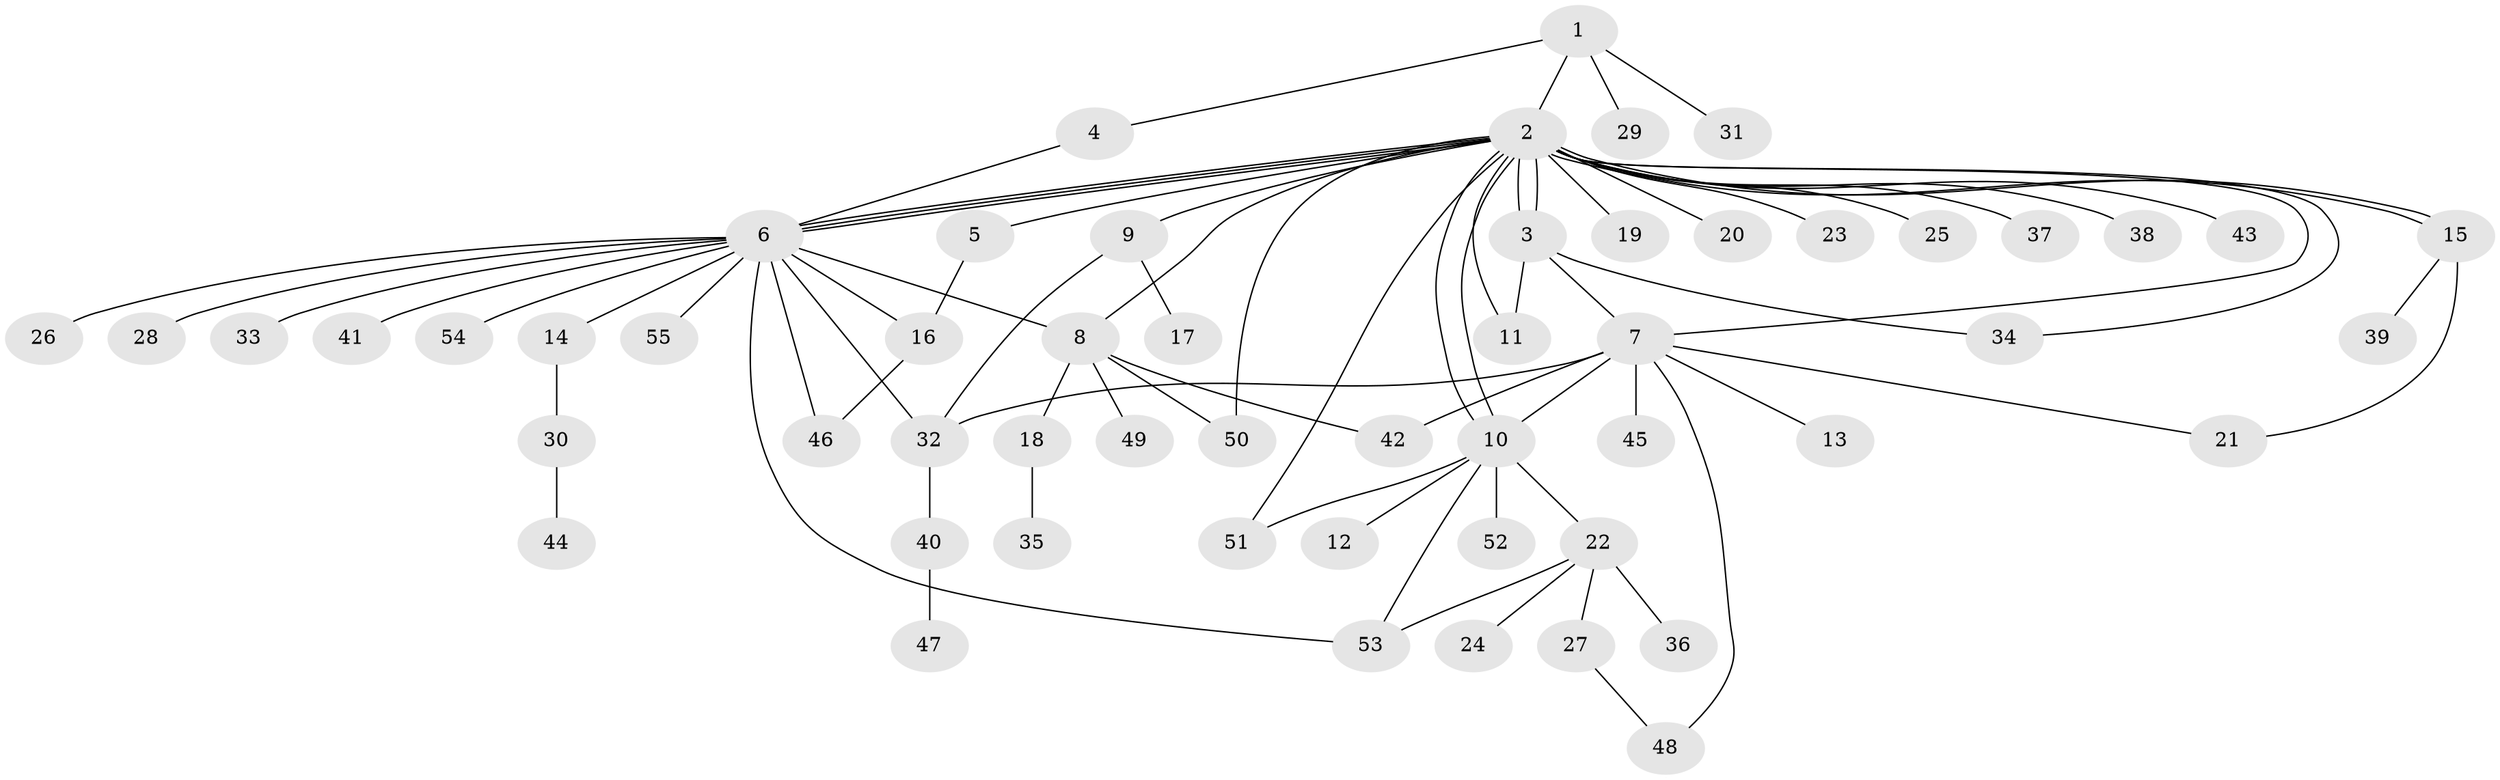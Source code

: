 // Generated by graph-tools (version 1.1) at 2025/46/03/09/25 04:46:52]
// undirected, 55 vertices, 76 edges
graph export_dot {
graph [start="1"]
  node [color=gray90,style=filled];
  1;
  2;
  3;
  4;
  5;
  6;
  7;
  8;
  9;
  10;
  11;
  12;
  13;
  14;
  15;
  16;
  17;
  18;
  19;
  20;
  21;
  22;
  23;
  24;
  25;
  26;
  27;
  28;
  29;
  30;
  31;
  32;
  33;
  34;
  35;
  36;
  37;
  38;
  39;
  40;
  41;
  42;
  43;
  44;
  45;
  46;
  47;
  48;
  49;
  50;
  51;
  52;
  53;
  54;
  55;
  1 -- 2;
  1 -- 4;
  1 -- 29;
  1 -- 31;
  2 -- 3;
  2 -- 3;
  2 -- 5;
  2 -- 6;
  2 -- 6;
  2 -- 6;
  2 -- 7;
  2 -- 8;
  2 -- 9;
  2 -- 10;
  2 -- 10;
  2 -- 11;
  2 -- 15;
  2 -- 15;
  2 -- 19;
  2 -- 20;
  2 -- 23;
  2 -- 25;
  2 -- 34;
  2 -- 37;
  2 -- 38;
  2 -- 43;
  2 -- 50;
  2 -- 51;
  3 -- 7;
  3 -- 11;
  3 -- 34;
  4 -- 6;
  5 -- 16;
  6 -- 8;
  6 -- 14;
  6 -- 16;
  6 -- 26;
  6 -- 28;
  6 -- 32;
  6 -- 33;
  6 -- 41;
  6 -- 46;
  6 -- 53;
  6 -- 54;
  6 -- 55;
  7 -- 10;
  7 -- 13;
  7 -- 21;
  7 -- 32;
  7 -- 42;
  7 -- 45;
  7 -- 48;
  8 -- 18;
  8 -- 42;
  8 -- 49;
  8 -- 50;
  9 -- 17;
  9 -- 32;
  10 -- 12;
  10 -- 22;
  10 -- 51;
  10 -- 52;
  10 -- 53;
  14 -- 30;
  15 -- 21;
  15 -- 39;
  16 -- 46;
  18 -- 35;
  22 -- 24;
  22 -- 27;
  22 -- 36;
  22 -- 53;
  27 -- 48;
  30 -- 44;
  32 -- 40;
  40 -- 47;
}
